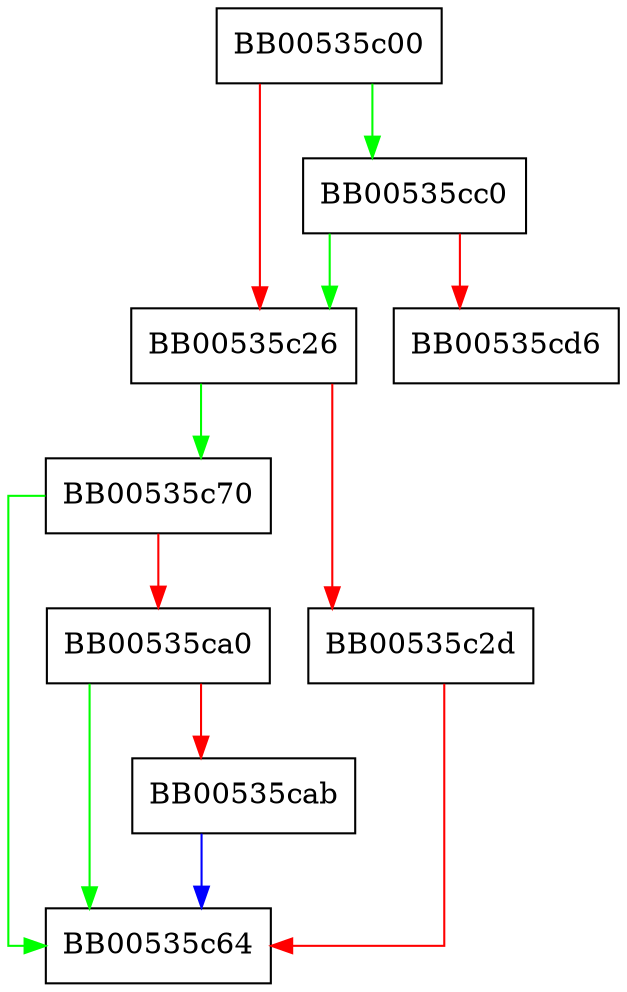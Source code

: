 digraph conn_puts {
  node [shape="box"];
  graph [splines=ortho];
  BB00535c00 -> BB00535cc0 [color="green"];
  BB00535c00 -> BB00535c26 [color="red"];
  BB00535c26 -> BB00535c70 [color="green"];
  BB00535c26 -> BB00535c2d [color="red"];
  BB00535c2d -> BB00535c64 [color="red"];
  BB00535c70 -> BB00535c64 [color="green"];
  BB00535c70 -> BB00535ca0 [color="red"];
  BB00535ca0 -> BB00535c64 [color="green"];
  BB00535ca0 -> BB00535cab [color="red"];
  BB00535cab -> BB00535c64 [color="blue"];
  BB00535cc0 -> BB00535c26 [color="green"];
  BB00535cc0 -> BB00535cd6 [color="red"];
}